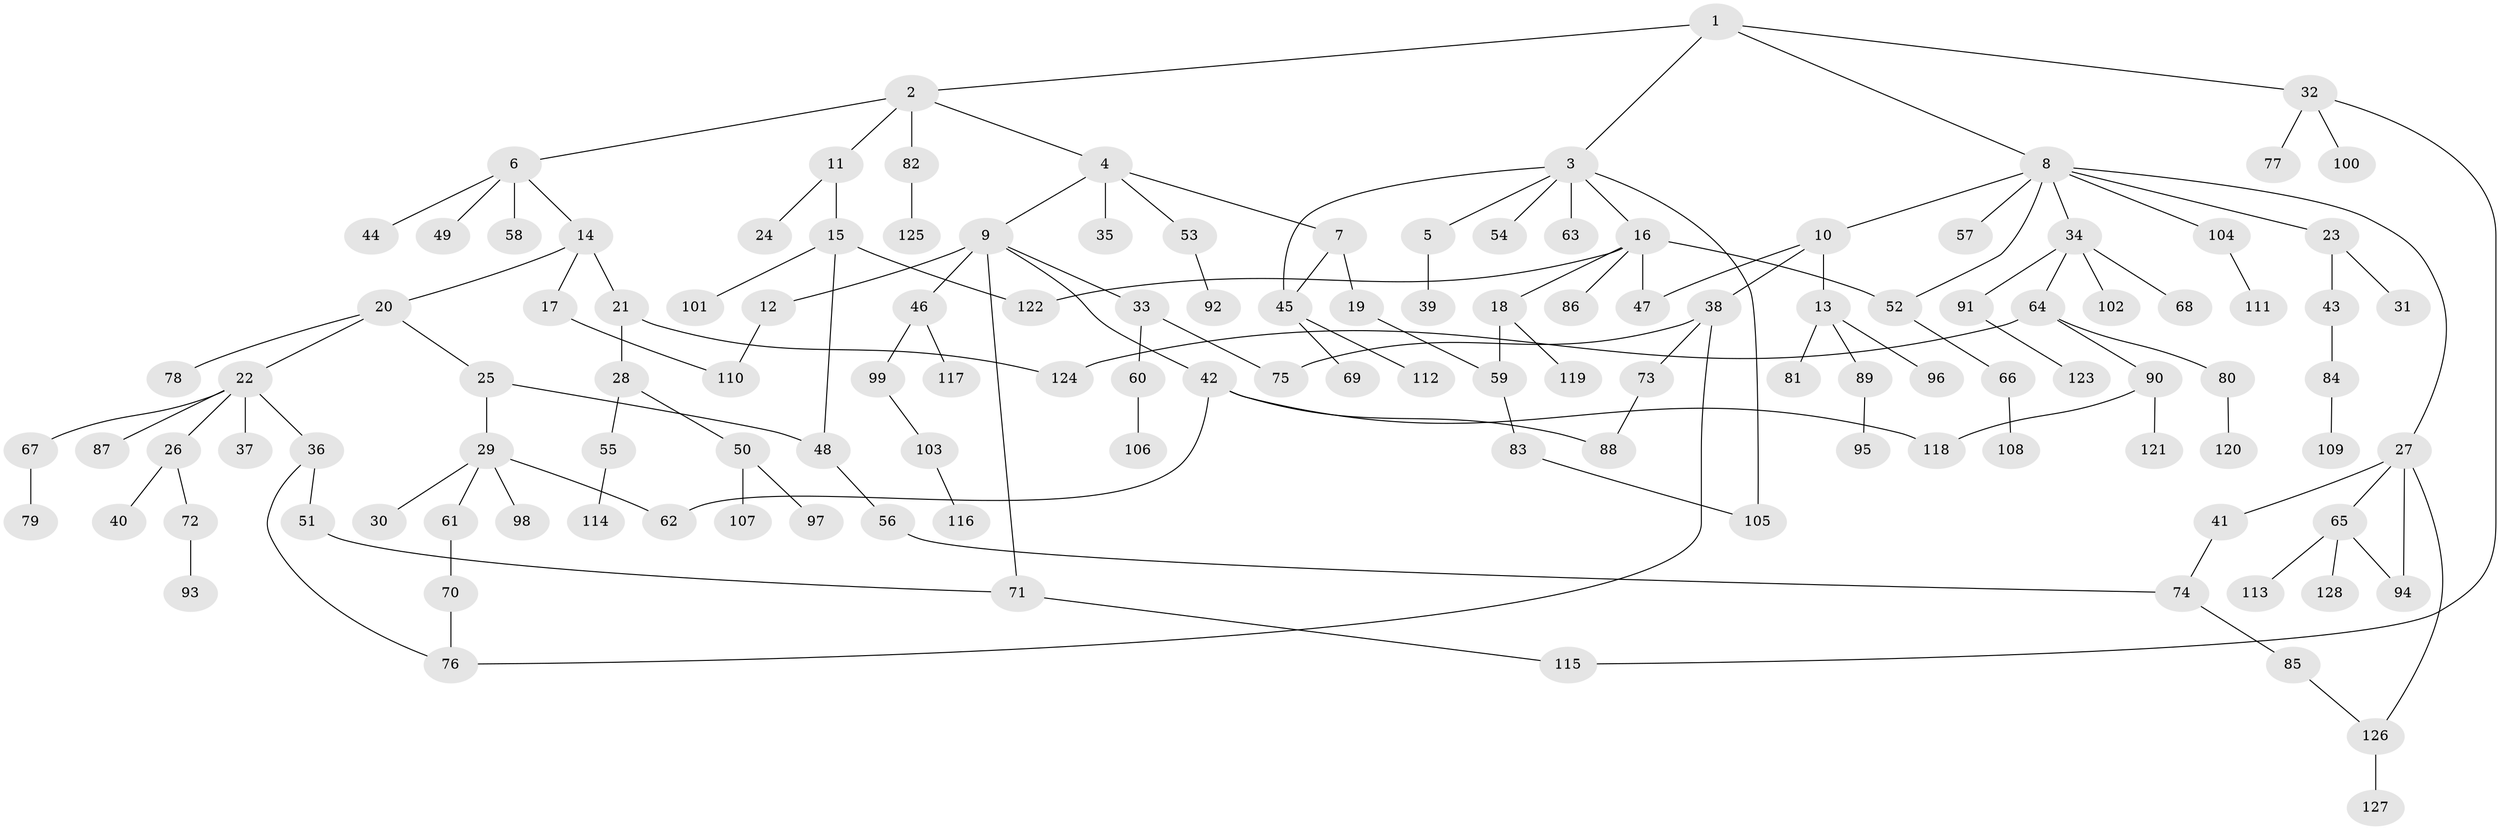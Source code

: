 // coarse degree distribution, {4: 0.17307692307692307, 8: 0.019230769230769232, 6: 0.038461538461538464, 3: 0.11538461538461539, 1: 0.28846153846153844, 7: 0.019230769230769232, 2: 0.3076923076923077, 5: 0.038461538461538464}
// Generated by graph-tools (version 1.1) at 2025/48/03/04/25 22:48:56]
// undirected, 128 vertices, 147 edges
graph export_dot {
  node [color=gray90,style=filled];
  1;
  2;
  3;
  4;
  5;
  6;
  7;
  8;
  9;
  10;
  11;
  12;
  13;
  14;
  15;
  16;
  17;
  18;
  19;
  20;
  21;
  22;
  23;
  24;
  25;
  26;
  27;
  28;
  29;
  30;
  31;
  32;
  33;
  34;
  35;
  36;
  37;
  38;
  39;
  40;
  41;
  42;
  43;
  44;
  45;
  46;
  47;
  48;
  49;
  50;
  51;
  52;
  53;
  54;
  55;
  56;
  57;
  58;
  59;
  60;
  61;
  62;
  63;
  64;
  65;
  66;
  67;
  68;
  69;
  70;
  71;
  72;
  73;
  74;
  75;
  76;
  77;
  78;
  79;
  80;
  81;
  82;
  83;
  84;
  85;
  86;
  87;
  88;
  89;
  90;
  91;
  92;
  93;
  94;
  95;
  96;
  97;
  98;
  99;
  100;
  101;
  102;
  103;
  104;
  105;
  106;
  107;
  108;
  109;
  110;
  111;
  112;
  113;
  114;
  115;
  116;
  117;
  118;
  119;
  120;
  121;
  122;
  123;
  124;
  125;
  126;
  127;
  128;
  1 -- 2;
  1 -- 3;
  1 -- 8;
  1 -- 32;
  2 -- 4;
  2 -- 6;
  2 -- 11;
  2 -- 82;
  3 -- 5;
  3 -- 16;
  3 -- 45;
  3 -- 54;
  3 -- 63;
  3 -- 105;
  4 -- 7;
  4 -- 9;
  4 -- 35;
  4 -- 53;
  5 -- 39;
  6 -- 14;
  6 -- 44;
  6 -- 49;
  6 -- 58;
  7 -- 19;
  7 -- 45;
  8 -- 10;
  8 -- 23;
  8 -- 27;
  8 -- 34;
  8 -- 57;
  8 -- 104;
  8 -- 52;
  9 -- 12;
  9 -- 33;
  9 -- 42;
  9 -- 46;
  9 -- 71;
  10 -- 13;
  10 -- 38;
  10 -- 47;
  11 -- 15;
  11 -- 24;
  12 -- 110;
  13 -- 81;
  13 -- 89;
  13 -- 96;
  14 -- 17;
  14 -- 20;
  14 -- 21;
  15 -- 101;
  15 -- 48;
  15 -- 122;
  16 -- 18;
  16 -- 47;
  16 -- 52;
  16 -- 86;
  16 -- 122;
  17 -- 110;
  18 -- 59;
  18 -- 119;
  19 -- 59;
  20 -- 22;
  20 -- 25;
  20 -- 78;
  21 -- 28;
  21 -- 124;
  22 -- 26;
  22 -- 36;
  22 -- 37;
  22 -- 67;
  22 -- 87;
  23 -- 31;
  23 -- 43;
  25 -- 29;
  25 -- 48;
  26 -- 40;
  26 -- 72;
  27 -- 41;
  27 -- 65;
  27 -- 94;
  27 -- 126;
  28 -- 50;
  28 -- 55;
  29 -- 30;
  29 -- 61;
  29 -- 62;
  29 -- 98;
  32 -- 77;
  32 -- 100;
  32 -- 115;
  33 -- 60;
  33 -- 75;
  34 -- 64;
  34 -- 68;
  34 -- 91;
  34 -- 102;
  36 -- 51;
  36 -- 76;
  38 -- 73;
  38 -- 76;
  38 -- 75;
  41 -- 74;
  42 -- 118;
  42 -- 88;
  42 -- 62;
  43 -- 84;
  45 -- 69;
  45 -- 112;
  46 -- 99;
  46 -- 117;
  48 -- 56;
  50 -- 97;
  50 -- 107;
  51 -- 71;
  52 -- 66;
  53 -- 92;
  55 -- 114;
  56 -- 74;
  59 -- 83;
  60 -- 106;
  61 -- 70;
  64 -- 80;
  64 -- 90;
  64 -- 124;
  65 -- 113;
  65 -- 128;
  65 -- 94;
  66 -- 108;
  67 -- 79;
  70 -- 76;
  71 -- 115;
  72 -- 93;
  73 -- 88;
  74 -- 85;
  80 -- 120;
  82 -- 125;
  83 -- 105;
  84 -- 109;
  85 -- 126;
  89 -- 95;
  90 -- 121;
  90 -- 118;
  91 -- 123;
  99 -- 103;
  103 -- 116;
  104 -- 111;
  126 -- 127;
}
